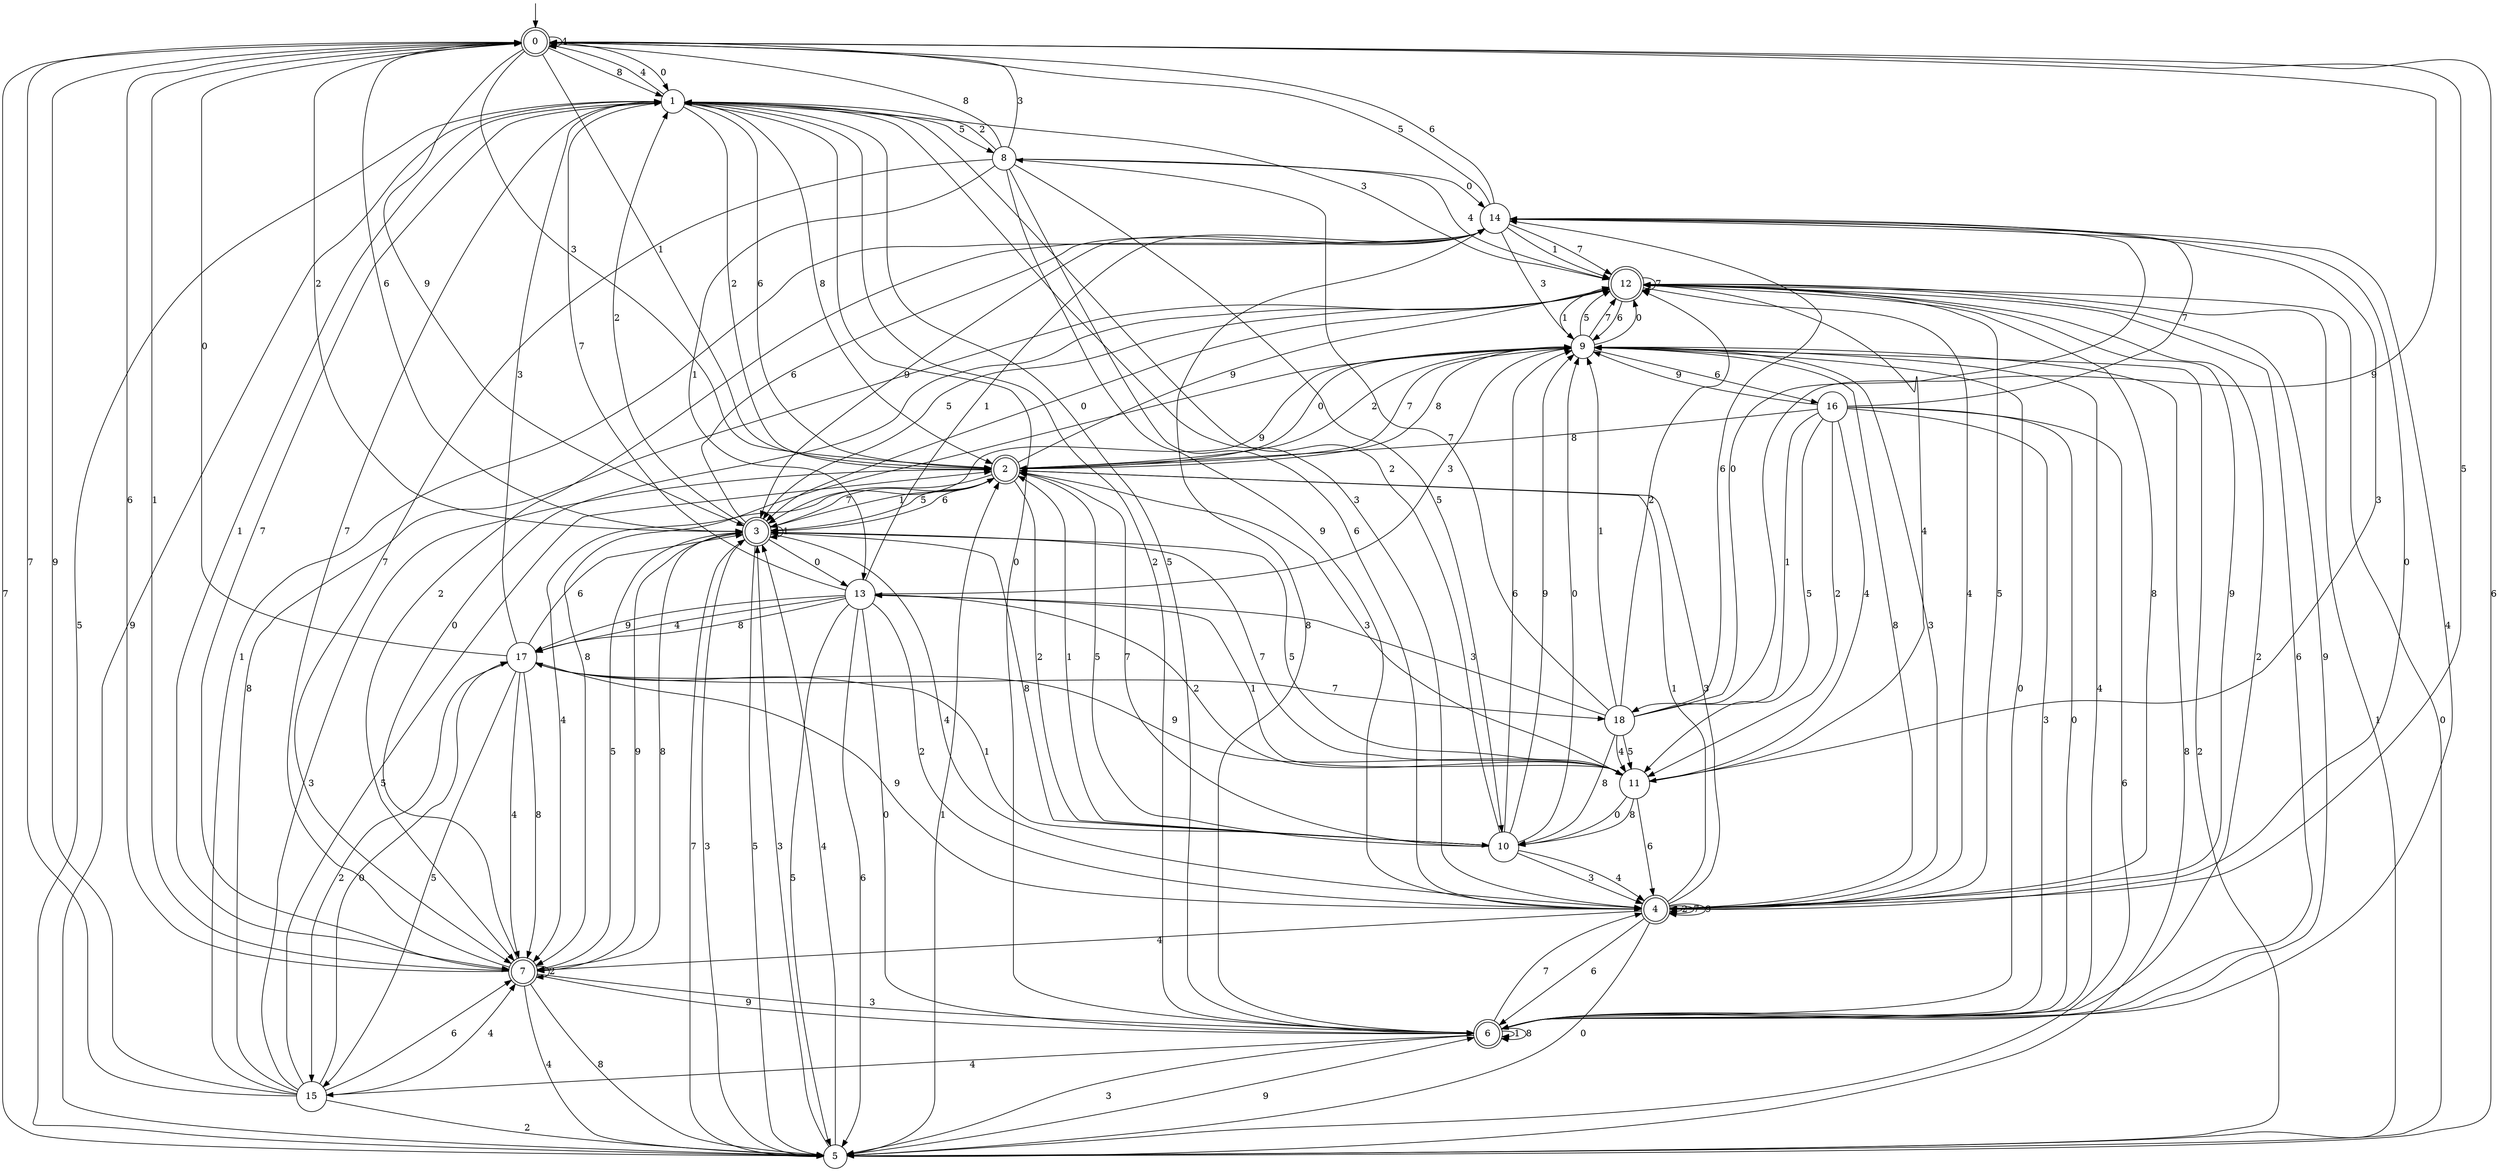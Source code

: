 digraph g {

	s0 [shape="doublecircle" label="0"];
	s1 [shape="circle" label="1"];
	s2 [shape="doublecircle" label="2"];
	s3 [shape="doublecircle" label="3"];
	s4 [shape="doublecircle" label="4"];
	s5 [shape="circle" label="5"];
	s6 [shape="doublecircle" label="6"];
	s7 [shape="doublecircle" label="7"];
	s8 [shape="circle" label="8"];
	s9 [shape="circle" label="9"];
	s10 [shape="circle" label="10"];
	s11 [shape="circle" label="11"];
	s12 [shape="doublecircle" label="12"];
	s13 [shape="circle" label="13"];
	s14 [shape="circle" label="14"];
	s15 [shape="circle" label="15"];
	s16 [shape="circle" label="16"];
	s17 [shape="circle" label="17"];
	s18 [shape="circle" label="18"];
	s0 -> s1 [label="0"];
	s0 -> s2 [label="1"];
	s0 -> s3 [label="2"];
	s0 -> s2 [label="3"];
	s0 -> s0 [label="4"];
	s0 -> s4 [label="5"];
	s0 -> s3 [label="6"];
	s0 -> s5 [label="7"];
	s0 -> s1 [label="8"];
	s0 -> s3 [label="9"];
	s1 -> s6 [label="0"];
	s1 -> s7 [label="1"];
	s1 -> s2 [label="2"];
	s1 -> s4 [label="3"];
	s1 -> s0 [label="4"];
	s1 -> s8 [label="5"];
	s1 -> s2 [label="6"];
	s1 -> s7 [label="7"];
	s1 -> s2 [label="8"];
	s1 -> s5 [label="9"];
	s2 -> s9 [label="0"];
	s2 -> s3 [label="1"];
	s2 -> s10 [label="2"];
	s2 -> s11 [label="3"];
	s2 -> s7 [label="4"];
	s2 -> s3 [label="5"];
	s2 -> s3 [label="6"];
	s2 -> s9 [label="7"];
	s2 -> s9 [label="8"];
	s2 -> s12 [label="9"];
	s3 -> s13 [label="0"];
	s3 -> s3 [label="1"];
	s3 -> s1 [label="2"];
	s3 -> s5 [label="3"];
	s3 -> s4 [label="4"];
	s3 -> s5 [label="5"];
	s3 -> s14 [label="6"];
	s3 -> s2 [label="7"];
	s3 -> s7 [label="8"];
	s3 -> s7 [label="9"];
	s4 -> s5 [label="0"];
	s4 -> s2 [label="1"];
	s4 -> s4 [label="2"];
	s4 -> s2 [label="3"];
	s4 -> s7 [label="4"];
	s4 -> s12 [label="5"];
	s4 -> s6 [label="6"];
	s4 -> s4 [label="7"];
	s4 -> s9 [label="8"];
	s4 -> s4 [label="9"];
	s5 -> s12 [label="0"];
	s5 -> s2 [label="1"];
	s5 -> s9 [label="2"];
	s5 -> s3 [label="3"];
	s5 -> s3 [label="4"];
	s5 -> s1 [label="5"];
	s5 -> s0 [label="6"];
	s5 -> s3 [label="7"];
	s5 -> s9 [label="8"];
	s5 -> s6 [label="9"];
	s6 -> s9 [label="0"];
	s6 -> s6 [label="1"];
	s6 -> s1 [label="2"];
	s6 -> s5 [label="3"];
	s6 -> s15 [label="4"];
	s6 -> s1 [label="5"];
	s6 -> s12 [label="6"];
	s6 -> s4 [label="7"];
	s6 -> s6 [label="8"];
	s6 -> s12 [label="9"];
	s7 -> s12 [label="0"];
	s7 -> s0 [label="1"];
	s7 -> s7 [label="2"];
	s7 -> s6 [label="3"];
	s7 -> s5 [label="4"];
	s7 -> s3 [label="5"];
	s7 -> s0 [label="6"];
	s7 -> s1 [label="7"];
	s7 -> s5 [label="8"];
	s7 -> s6 [label="9"];
	s8 -> s14 [label="0"];
	s8 -> s13 [label="1"];
	s8 -> s1 [label="2"];
	s8 -> s0 [label="3"];
	s8 -> s12 [label="4"];
	s8 -> s10 [label="5"];
	s8 -> s4 [label="6"];
	s8 -> s7 [label="7"];
	s8 -> s0 [label="8"];
	s8 -> s4 [label="9"];
	s9 -> s12 [label="0"];
	s9 -> s12 [label="1"];
	s9 -> s2 [label="2"];
	s9 -> s4 [label="3"];
	s9 -> s6 [label="4"];
	s9 -> s12 [label="5"];
	s9 -> s16 [label="6"];
	s9 -> s12 [label="7"];
	s9 -> s7 [label="8"];
	s9 -> s3 [label="9"];
	s10 -> s9 [label="0"];
	s10 -> s2 [label="1"];
	s10 -> s1 [label="2"];
	s10 -> s4 [label="3"];
	s10 -> s4 [label="4"];
	s10 -> s2 [label="5"];
	s10 -> s9 [label="6"];
	s10 -> s2 [label="7"];
	s10 -> s3 [label="8"];
	s10 -> s9 [label="9"];
	s11 -> s10 [label="0"];
	s11 -> s13 [label="1"];
	s11 -> s13 [label="2"];
	s11 -> s14 [label="3"];
	s11 -> s12 [label="4"];
	s11 -> s3 [label="5"];
	s11 -> s4 [label="6"];
	s11 -> s3 [label="7"];
	s11 -> s10 [label="8"];
	s11 -> s17 [label="9"];
	s12 -> s3 [label="0"];
	s12 -> s5 [label="1"];
	s12 -> s6 [label="2"];
	s12 -> s1 [label="3"];
	s12 -> s4 [label="4"];
	s12 -> s3 [label="5"];
	s12 -> s9 [label="6"];
	s12 -> s12 [label="7"];
	s12 -> s4 [label="8"];
	s12 -> s4 [label="9"];
	s13 -> s6 [label="0"];
	s13 -> s14 [label="1"];
	s13 -> s4 [label="2"];
	s13 -> s9 [label="3"];
	s13 -> s17 [label="4"];
	s13 -> s5 [label="5"];
	s13 -> s5 [label="6"];
	s13 -> s1 [label="7"];
	s13 -> s17 [label="8"];
	s13 -> s17 [label="9"];
	s14 -> s4 [label="0"];
	s14 -> s12 [label="1"];
	s14 -> s7 [label="2"];
	s14 -> s9 [label="3"];
	s14 -> s6 [label="4"];
	s14 -> s0 [label="5"];
	s14 -> s0 [label="6"];
	s14 -> s12 [label="7"];
	s14 -> s6 [label="8"];
	s14 -> s3 [label="9"];
	s15 -> s17 [label="0"];
	s15 -> s14 [label="1"];
	s15 -> s5 [label="2"];
	s15 -> s2 [label="3"];
	s15 -> s7 [label="4"];
	s15 -> s2 [label="5"];
	s15 -> s7 [label="6"];
	s15 -> s0 [label="7"];
	s15 -> s12 [label="8"];
	s15 -> s0 [label="9"];
	s16 -> s6 [label="0"];
	s16 -> s18 [label="1"];
	s16 -> s11 [label="2"];
	s16 -> s6 [label="3"];
	s16 -> s11 [label="4"];
	s16 -> s11 [label="5"];
	s16 -> s5 [label="6"];
	s16 -> s14 [label="7"];
	s16 -> s2 [label="8"];
	s16 -> s9 [label="9"];
	s17 -> s0 [label="0"];
	s17 -> s10 [label="1"];
	s17 -> s15 [label="2"];
	s17 -> s1 [label="3"];
	s17 -> s7 [label="4"];
	s17 -> s15 [label="5"];
	s17 -> s3 [label="6"];
	s17 -> s18 [label="7"];
	s17 -> s7 [label="8"];
	s17 -> s4 [label="9"];
	s18 -> s14 [label="0"];
	s18 -> s9 [label="1"];
	s18 -> s12 [label="2"];
	s18 -> s13 [label="3"];
	s18 -> s11 [label="4"];
	s18 -> s11 [label="5"];
	s18 -> s14 [label="6"];
	s18 -> s8 [label="7"];
	s18 -> s10 [label="8"];
	s18 -> s0 [label="9"];

__start0 [label="" shape="none" width="0" height="0"];
__start0 -> s0;

}
